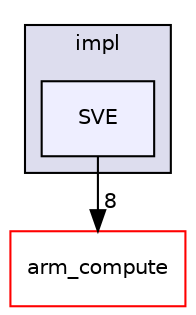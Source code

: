 digraph "src/core/NEON/kernels/batchnormalization/impl/SVE" {
  compound=true
  node [ fontsize="10", fontname="Helvetica"];
  edge [ labelfontsize="10", labelfontname="Helvetica"];
  subgraph clusterdir_cb95619f2cb225dbc45806f4593be807 {
    graph [ bgcolor="#ddddee", pencolor="black", label="impl" fontname="Helvetica", fontsize="10", URL="dir_cb95619f2cb225dbc45806f4593be807.xhtml"]
  dir_9fe9119c5d521e66716787efc7a5a7e3 [shape=box, label="SVE", style="filled", fillcolor="#eeeeff", pencolor="black", URL="dir_9fe9119c5d521e66716787efc7a5a7e3.xhtml"];
  }
  dir_214608ef36d61442cb2b0c1c4e9a7def [shape=box label="arm_compute" fillcolor="white" style="filled" color="red" URL="dir_214608ef36d61442cb2b0c1c4e9a7def.xhtml"];
  dir_9fe9119c5d521e66716787efc7a5a7e3->dir_214608ef36d61442cb2b0c1c4e9a7def [headlabel="8", labeldistance=1.5 headhref="dir_000417_000000.xhtml"];
}
